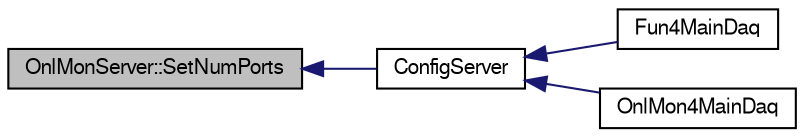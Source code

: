 digraph "OnlMonServer::SetNumPorts"
{
  bgcolor="transparent";
  edge [fontname="FreeSans",fontsize="10",labelfontname="FreeSans",labelfontsize="10"];
  node [fontname="FreeSans",fontsize="10",shape=record];
  rankdir="LR";
  Node1 [label="OnlMonServer::SetNumPorts",height=0.2,width=0.4,color="black", fillcolor="grey75", style="filled" fontcolor="black"];
  Node1 -> Node2 [dir="back",color="midnightblue",fontsize="10",style="solid",fontname="FreeSans"];
  Node2 [label="ConfigServer",height=0.2,width=0.4,color="black",URL="$df/d47/TestOnlMon4MainDaq_8C.html#acd752d21c84007d1ba0bc54dfd9cedc9"];
  Node2 -> Node3 [dir="back",color="midnightblue",fontsize="10",style="solid",fontname="FreeSans"];
  Node3 [label="Fun4MainDaq",height=0.2,width=0.4,color="black",URL="$df/d47/TestOnlMon4MainDaq_8C.html#a062a52677f91918c33273195ce8be226"];
  Node2 -> Node4 [dir="back",color="midnightblue",fontsize="10",style="solid",fontname="FreeSans"];
  Node4 [label="OnlMon4MainDaq",height=0.2,width=0.4,color="black",URL="$df/d47/TestOnlMon4MainDaq_8C.html#a527430875d0ea1a6625047be8c3c09af"];
}
